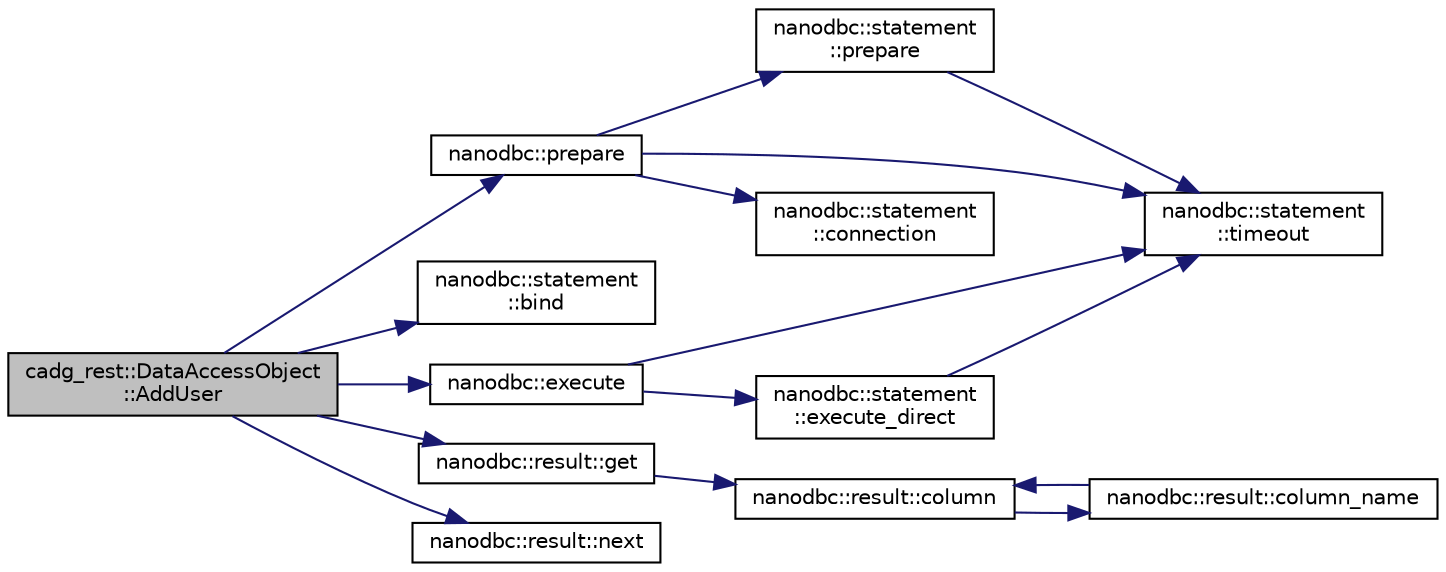 digraph "cadg_rest::DataAccessObject::AddUser"
{
 // LATEX_PDF_SIZE
  edge [fontname="Helvetica",fontsize="10",labelfontname="Helvetica",labelfontsize="10"];
  node [fontname="Helvetica",fontsize="10",shape=record];
  rankdir="LR";
  Node2 [label="cadg_rest::DataAccessObject\l::AddUser",height=0.2,width=0.4,color="black", fillcolor="grey75", style="filled", fontcolor="black",tooltip="Adds a new user."];
  Node2 -> Node3 [color="midnightblue",fontsize="10",style="solid",fontname="Helvetica"];
  Node3 [label="nanodbc::prepare",height=0.2,width=0.4,color="black", fillcolor="white", style="filled",URL="$group__mainf.html#ga961a75629487f22ebc87d114c5699bc2",tooltip="Prepares the given statement to execute on it associated connection."];
  Node3 -> Node4 [color="midnightblue",fontsize="10",style="solid",fontname="Helvetica"];
  Node4 [label="nanodbc::statement\l::prepare",height=0.2,width=0.4,color="black", fillcolor="white", style="filled",URL="$classnanodbc_1_1statement.html#a63b56d30a303014ce8f80df5e5b67dca",tooltip="Opens and prepares the given statement to execute on the given connection."];
  Node4 -> Node5 [color="midnightblue",fontsize="10",style="solid",fontname="Helvetica"];
  Node5 [label="nanodbc::statement\l::timeout",height=0.2,width=0.4,color="black", fillcolor="white", style="filled",URL="$classnanodbc_1_1statement.html#adbd1acbbdcc529dc668bfef341593573",tooltip="Sets the number in seconds before query timeout. Default is 0 indicating no timeout."];
  Node3 -> Node6 [color="midnightblue",fontsize="10",style="solid",fontname="Helvetica"];
  Node6 [label="nanodbc::statement\l::connection",height=0.2,width=0.4,color="black", fillcolor="white", style="filled",URL="$classnanodbc_1_1statement.html#a4eb59e468b303a9d6acbe3ba1c408495",tooltip="Returns the associated connection object if any."];
  Node3 -> Node5 [color="midnightblue",fontsize="10",style="solid",fontname="Helvetica"];
  Node2 -> Node7 [color="midnightblue",fontsize="10",style="solid",fontname="Helvetica"];
  Node7 [label="nanodbc::statement\l::bind",height=0.2,width=0.4,color="black", fillcolor="white", style="filled",URL="$group__binding.html#gabe1b3e2f93e5b854f6f6a3dfa3250f5c",tooltip="Binds given value to given parameter placeholder number in the prepared statement."];
  Node2 -> Node8 [color="midnightblue",fontsize="10",style="solid",fontname="Helvetica"];
  Node8 [label="nanodbc::execute",height=0.2,width=0.4,color="black", fillcolor="white", style="filled",URL="$group__mainf.html#ga5cbac617a3964611bd16a2fc6f991b83",tooltip="Immediately opens, prepares, and executes the given query directly on the given connection."];
  Node8 -> Node9 [color="midnightblue",fontsize="10",style="solid",fontname="Helvetica"];
  Node9 [label="nanodbc::statement\l::execute_direct",height=0.2,width=0.4,color="black", fillcolor="white", style="filled",URL="$classnanodbc_1_1statement.html#af070dc29a840854e261bda5761318cf0",tooltip="Opens, prepares, and executes the given query directly on the given connection."];
  Node9 -> Node5 [color="midnightblue",fontsize="10",style="solid",fontname="Helvetica"];
  Node8 -> Node5 [color="midnightblue",fontsize="10",style="solid",fontname="Helvetica"];
  Node2 -> Node10 [color="midnightblue",fontsize="10",style="solid",fontname="Helvetica"];
  Node10 [label="nanodbc::result::get",height=0.2,width=0.4,color="black", fillcolor="white", style="filled",URL="$classnanodbc_1_1result.html#affa949e32147a8f262d066a790651ad7",tooltip="Gets data from the given column of the current rowset."];
  Node10 -> Node11 [color="midnightblue",fontsize="10",style="solid",fontname="Helvetica"];
  Node11 [label="nanodbc::result::column",height=0.2,width=0.4,color="black", fillcolor="white", style="filled",URL="$classnanodbc_1_1result.html#ae4e254b2db63c65473cc058de3d5a844",tooltip="Returns the column number of the specified column name."];
  Node11 -> Node12 [color="midnightblue",fontsize="10",style="solid",fontname="Helvetica"];
  Node12 [label="nanodbc::result::column_name",height=0.2,width=0.4,color="black", fillcolor="white", style="filled",URL="$classnanodbc_1_1result.html#a2bd3fc4e416108960c4191b2cbba256b",tooltip="Returns the name of the specified column."];
  Node12 -> Node11 [color="midnightblue",fontsize="10",style="solid",fontname="Helvetica"];
  Node2 -> Node13 [color="midnightblue",fontsize="10",style="solid",fontname="Helvetica"];
  Node13 [label="nanodbc::result::next",height=0.2,width=0.4,color="black", fillcolor="white", style="filled",URL="$classnanodbc_1_1result.html#a31470b51f194181373e4c2c4292d11c4",tooltip="Fetches the next row in the current result set."];
}
